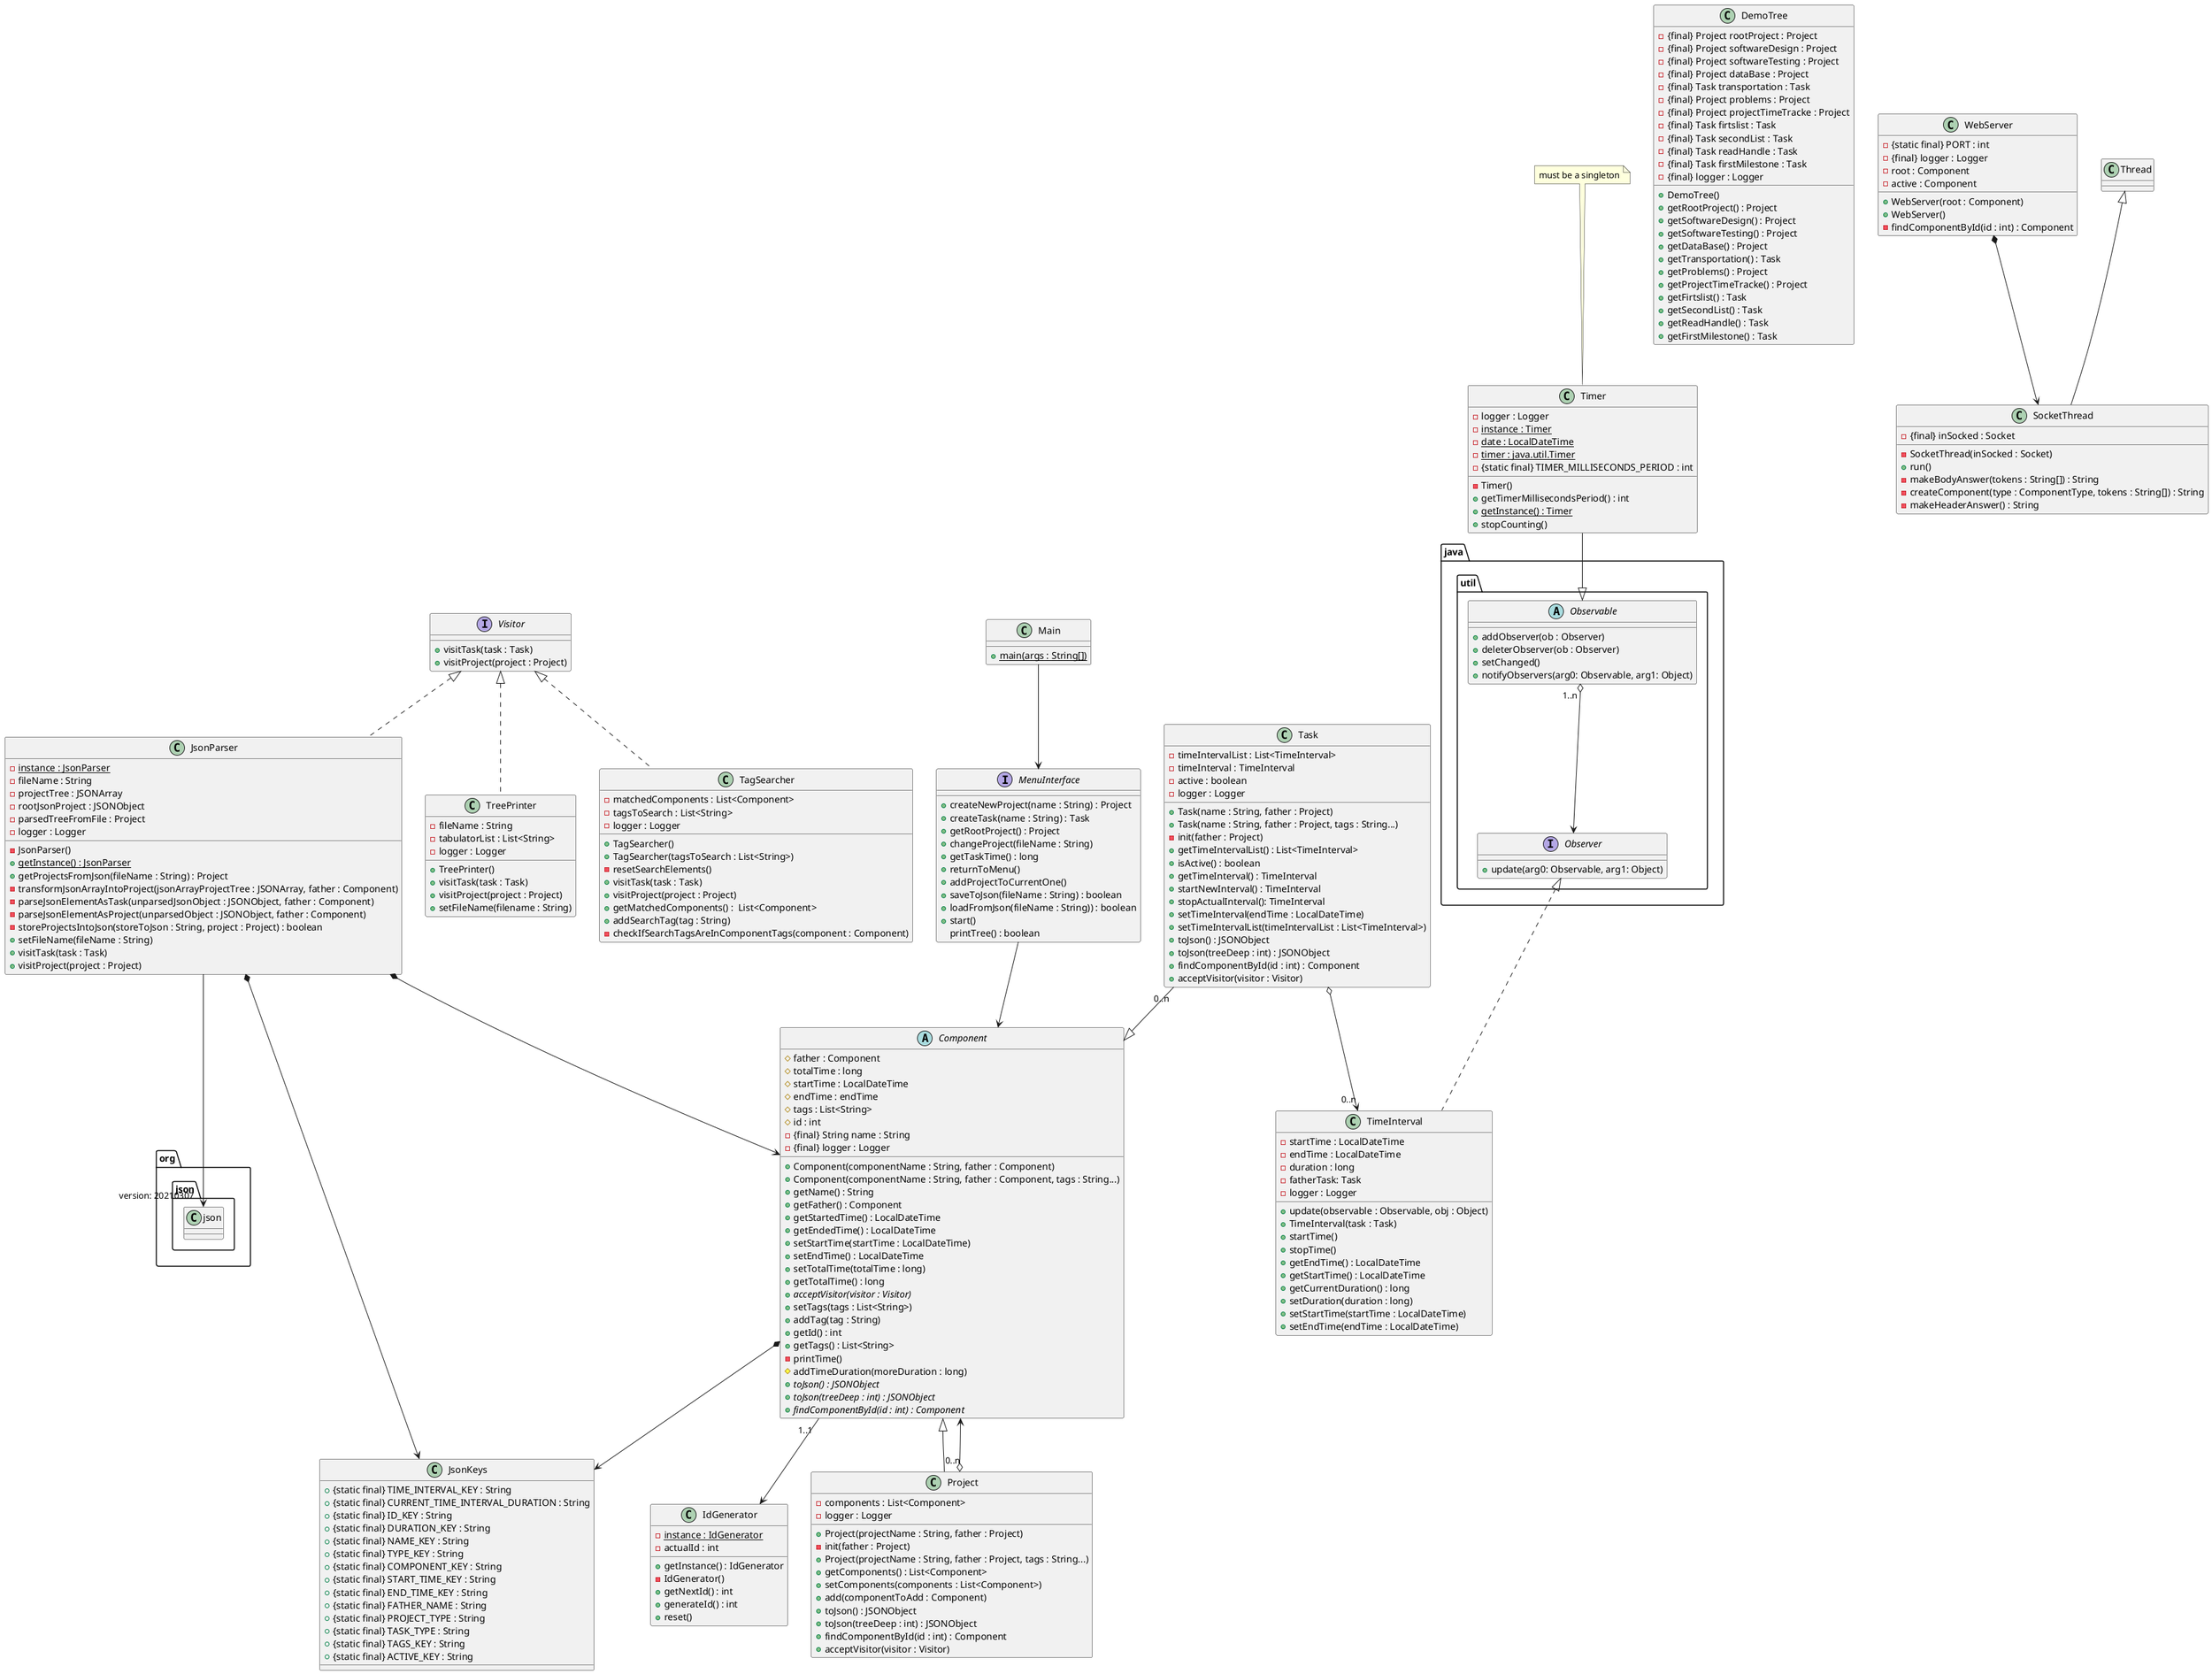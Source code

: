 @startuml
abstract class Component {
    # father : Component
    # totalTime : long
    # startTime : LocalDateTime
    # endTime : endTime
    # tags : List<String>
    # id : int
    - {final} String name : String
    - {final} logger : Logger

    + Component(componentName : String, father : Component)
    + Component(componentName : String, father : Component, tags : String...)
    + getName() : String
    + getFather() : Component
    + getStartedTime() : LocalDateTime
    + getEndedTime() : LocalDateTime
    + setStartTime(startTime : LocalDateTime)
    + setEndTime() : LocalDateTime
    + setTotalTime(totalTime : long)
    + getTotalTime() : long
    + {abstract} acceptVisitor(visitor : Visitor)
    + setTags(tags : List<String>)
    + addTag(tag : String)
    + getId() : int
    + getTags() : List<String>
    - printTime()
    # addTimeDuration(moreDuration : long)
    + {abstract} toJson() : JSONObject
    + {abstract} toJson(treeDeep : int) : JSONObject
    + {abstract} findComponentById(id : int) : Component
}

class TimeInterval implements java.util.Observer {

    - startTime : LocalDateTime
    - endTime : LocalDateTime
    - duration : long
    - fatherTask: Task
    - logger : Logger

    + update(observable : Observable, obj : Object)
    + TimeInterval(task : Task)
    + startTime()
    + stopTime()
    + getEndTime() : LocalDateTime
    + getStartTime() : LocalDateTime
    + getCurrentDuration() : long
    + setDuration(duration : long)
    + setStartTime(startTime : LocalDateTime)
    + setEndTime(endTime : LocalDateTime)
}

abstract class java.util.Observable{

    + addObserver(ob : Observer)
    + deleterObserver(ob : Observer)
    + setChanged()
    + notifyObservers(arg0: Observable, arg1: Object)

}

interface java.util.Observer {

    + update(arg0: Observable, arg1: Object)

}

interface Visitor {
    + visitTask(task : Task)
    + visitProject(project : Project)
}


class Project extends Component{

    - components : List<Component>
    - logger : Logger

    + Project(projectName : String, father : Project)
    - init(father : Project)
    + Project(projectName : String, father : Project, tags : String...)
    + getComponents() : List<Component>
    + setComponents(components : List<Component>)
    + add(componentToAdd : Component)
    + toJson() : JSONObject
    + toJson(treeDeep : int) : JSONObject
    + findComponentById(id : int) : Component
    + acceptVisitor(visitor : Visitor)


}

class Task {

    - timeIntervalList : List<TimeInterval>
    - timeInterval : TimeInterval
    - active : boolean
    - logger : Logger

    + Task(name : String, father : Project)
    + Task(name : String, father : Project, tags : String...)
    - init(father : Project)
    + getTimeIntervalList() : List<TimeInterval>
    + isActive() : boolean
    + getTimeInterval() : TimeInterval
    + startNewInterval() : TimeInterval
    + stopActualInterval(): TimeInterval
    + setTimeInterval(endTime : LocalDateTime)
    + setTimeIntervalList(timeIntervalList : List<TimeInterval>)
    + toJson() : JSONObject
    + toJson(treeDeep : int) : JSONObject
    + findComponentById(id : int) : Component
    + acceptVisitor(visitor : Visitor)

}



class Timer {
    - logger : Logger
    - {static} instance : Timer
    - {static} date : LocalDateTime
    - {static} timer : java.util.Timer
    - {static final} TIMER_MILLISECONDS_PERIOD : int

    - Timer()
    + getTimerMillisecondsPeriod() : int
    + {static} getInstance() : Timer
    + stopCounting()


}

class JsonParser implements Visitor{
    - {static} instance : JsonParser
    - fileName : String
    - projectTree : JSONArray
    - rootJsonProject : JSONObject
    - parsedTreeFromFile : Project
    - logger : Logger

    - JsonParser()
    + {static} getInstance() : JsonParser
    + getProjectsFromJson(fileName : String) : Project
    - transformJsonArrayIntoProject(jsonArrayProjectTree : JSONArray, father : Component)
    - parseJsonElementAsTask(unparsedJsonObject : JSONObject, father : Component)
    - parseJsonElementAsProject(unparsedObject : JSONObject, father : Component)
    - storeProjectsIntoJson(storeToJson : String, project : Project) : boolean
    + setFileName(fileName : String)
    + visitTask(task : Task)
    + visitProject(project : Project)
}

class IdGenerator
{
    - {static} instance : IdGenerator
    - actualId : int

    + getInstance() : IdGenerator
    - IdGenerator()
    + getNextId() : int
    + generateId() : int
    + reset()

}

class JsonKeys
{
    + {static final} TIME_INTERVAL_KEY : String
    + {static final} CURRENT_TIME_INTERVAL_DURATION : String
    + {static final} ID_KEY : String
    + {static final} DURATION_KEY : String
    + {static final} NAME_KEY : String
    + {static final} TYPE_KEY : String
    + {static final} COMPONENT_KEY : String
    + {static final} START_TIME_KEY : String
    + {static final} END_TIME_KEY : String
    + {static final} FATHER_NAME : String
    + {static final} PROJECT_TYPE : String
    + {static final} TASK_TYPE : String
    + {static final} TAGS_KEY : String
    + {static final} ACTIVE_KEY : String


}

class DemoTree
{
    - {final} Project rootProject : Project
    - {final} Project softwareDesign : Project
    - {final} Project softwareTesting : Project
    - {final} Project dataBase : Project
    - {final} Task transportation : Task
    - {final} Project problems : Project
    - {final} Project projectTimeTracke : Project
    - {final} Task firtslist : Task
    - {final} Task secondList : Task
    - {final} Task readHandle : Task
    - {final} Task firstMilestone : Task
    - {final} logger : Logger

    + DemoTree()
    + getRootProject() : Project
    + getSoftwareDesign() : Project
    + getSoftwareTesting() : Project
    + getDataBase() : Project
    + getTransportation() : Task
    + getProblems() : Project
    + getProjectTimeTracke() : Project
    + getFirtslist() : Task
    + getSecondList() : Task
    + getReadHandle() : Task
    + getFirstMilestone() : Task

}

class WebServer{
    - {static final} PORT : int
    - {final} logger : Logger
    - root : Component
    - active : Component

    + WebServer(root : Component)
    + WebServer()
    - findComponentById(id : int) : Component

}

class SocketThread extends Thread{
    - {final} inSocked : Socket

    - SocketThread(inSocked : Socket)
    + run()
    - makeBodyAnswer(tokens : String[]) : String
    - createComponent(type : ComponentType, tokens : String[]) : String
    - makeHeaderAnswer() : String



}

class TreePrinter implements Visitor{
    - fileName : String
    - tabulatorList : List<String>
    - logger : Logger

    + TreePrinter()
    + visitTask(task : Task)
    + visitProject(project : Project)
    + setFileName(filename : String)
}

class TagSearcher implements Visitor
{
    - matchedComponents : List<Component>
    - tagsToSearch : List<String>
    - logger : Logger

    + TagSearcher()
    + TagSearcher(tagsToSearch : List<String>)
    - resetSearchElements()
    + visitTask(task : Task)
    + visitProject(project : Project)
    + getMatchedComponents() :  List<Component>
    + addSearchTag(tag : String)
    - checkIfSearchTagsAreInComponentTags(component : Component)
}

class Main {
    + {static} main(args : String[])
}

interface MenuInterface {
    + createNewProject(name : String) : Project
    + createTask(name : String) : Task
    + getRootProject() : Project
    + changeProject(fileName : String)
    + getTaskTime() : long
    + returnToMenu()
    + addProjectToCurrentOne()
    + saveToJson(fileName : String) : boolean
    + loadFromJson(fileName : String)) : boolean
    + start()
    printTree() : boolean
}


/'class ConsoleMenu implements MenuInterface {

    - rootProject : Project
    - actualProject : Project
    - actualTask : Task
    - {static} jsonParser : JsonParser

    + ConsoleMenu()
    + getRootProject() : Project
    + createNewProject(name : String) : Project
    + createTask(name : String) : Task
    + changeProject(filename : String)
    + saveToJson(fileName : String) : boolean
    + loadFromJson(fileName : String) : boolean
    + getTaskTime() : long
    + returnToMenu()
    + addProjectToCurrentOne()
    + start()
    + printTree() : boolean
    - printMenuOptions()
    - checkForJson(readFromFile : String) : boolean
}'/

note top of Timer {
    must be a singleton
}

/'note right of ConsoleMenu {
    ConsoleMenu(readFromFile : String) calls ConsoleMenu(readFromFile,storeToJson)
    using the same file to input or output
}'/

Main --> MenuInterface
'ConsoleMenu --> JsonParser'
JsonParser --> "version: 20210307" org.json.json
JsonParser *--> Component
WebServer *--> SocketThread
Project "0..n" o--> Component
MenuInterface --> Component
Task o--> "0..n" TimeInterval
Task "0..n" --|> Component
java.util.Observable "1..n " o--> java.util.Observer
Timer --|> java.util.Observable
Component "1..1 " --> IdGenerator
Component *--> JsonKeys
JsonParser *--> JsonKeys
@enduml